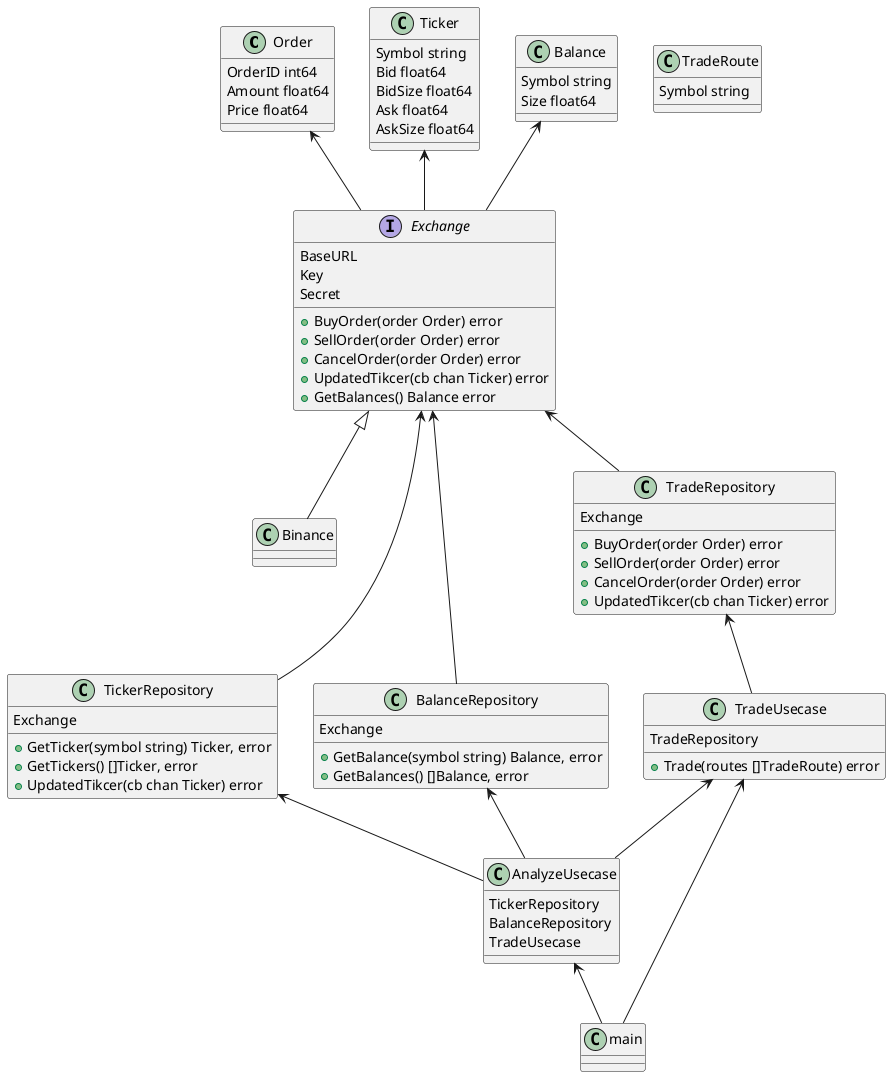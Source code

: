 @startuml

' Model

class Order {
    OrderID int64
    Amount float64
    Price float64
}

class Ticker {
    Symbol string
    Bid float64
    BidSize float64
    Ask float64
    AskSize float64
}

class Balance {
    Symbol string
    Size float64
}

class Binance {
}

interface Exchange {
    BaseURL
    Key
    Secret
    +BuyOrder(order Order) error
    +SellOrder(order Order) error
    +CancelOrder(order Order) error
    +UpdatedTikcer(cb chan Ticker) error
    +GetBalances() Balance error
}

Exchange <|-- Binance
Order <-- Exchange
Ticker <-- Exchange
Balance <-- Exchange

' Repository

class TickerRepository {
    Exchange
    +GetTicker(symbol string) Ticker, error
    +GetTickers() []Ticker, error
    +UpdatedTikcer(cb chan Ticker) error
}

Exchange <-- TickerRepository

class BalanceRepository {
    Exchange
    +GetBalance(symbol string) Balance, error
    +GetBalances() []Balance, error
}

Exchange <-- BalanceRepository

class TradeRepository {
    Exchange
    +BuyOrder(order Order) error
    +SellOrder(order Order) error
    +CancelOrder(order Order) error
    +UpdatedTikcer(cb chan Ticker) error
}

Exchange <-- TradeRepository

' Usecase

class TradeRoute {
    Symbol string
}

class AnalyzeUsecase {
    TickerRepository
    BalanceRepository
    TradeUsecase
}

TickerRepository <-- AnalyzeUsecase
BalanceRepository <-- AnalyzeUsecase

class TradeUsecase {
    TradeRepository
    +Trade(routes []TradeRoute) error
}

TradeUsecase <-- AnalyzeUsecase
TradeRepository <-- TradeUsecase

class main {
}

AnalyzeUsecase <-- main
TradeUsecase <-- main

@enduml
